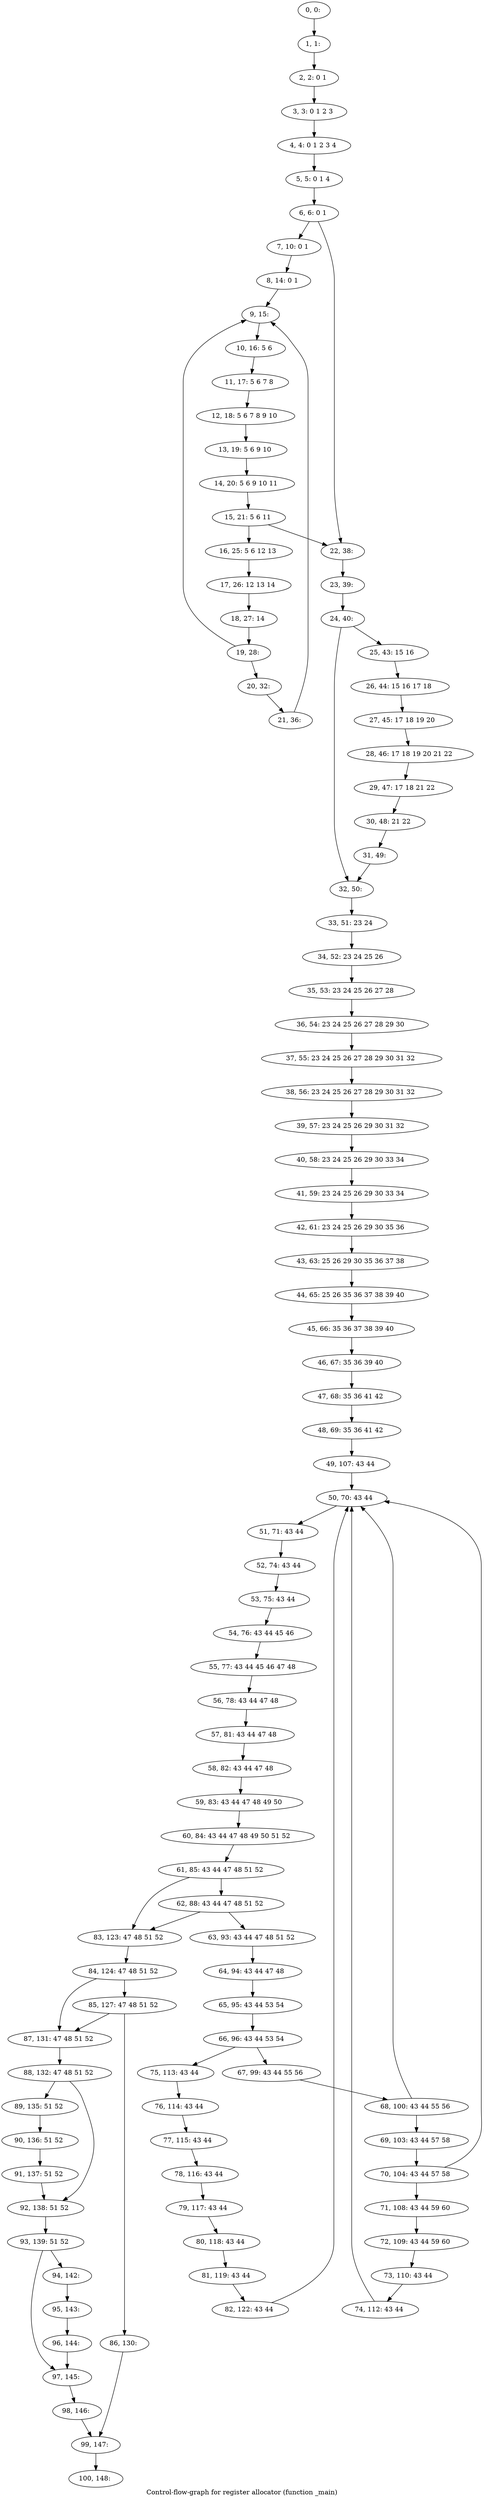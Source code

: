 digraph G {
graph [label="Control-flow-graph for register allocator (function _main)"]
0[label="0, 0: "];
1[label="1, 1: "];
2[label="2, 2: 0 1 "];
3[label="3, 3: 0 1 2 3 "];
4[label="4, 4: 0 1 2 3 4 "];
5[label="5, 5: 0 1 4 "];
6[label="6, 6: 0 1 "];
7[label="7, 10: 0 1 "];
8[label="8, 14: 0 1 "];
9[label="9, 15: "];
10[label="10, 16: 5 6 "];
11[label="11, 17: 5 6 7 8 "];
12[label="12, 18: 5 6 7 8 9 10 "];
13[label="13, 19: 5 6 9 10 "];
14[label="14, 20: 5 6 9 10 11 "];
15[label="15, 21: 5 6 11 "];
16[label="16, 25: 5 6 12 13 "];
17[label="17, 26: 12 13 14 "];
18[label="18, 27: 14 "];
19[label="19, 28: "];
20[label="20, 32: "];
21[label="21, 36: "];
22[label="22, 38: "];
23[label="23, 39: "];
24[label="24, 40: "];
25[label="25, 43: 15 16 "];
26[label="26, 44: 15 16 17 18 "];
27[label="27, 45: 17 18 19 20 "];
28[label="28, 46: 17 18 19 20 21 22 "];
29[label="29, 47: 17 18 21 22 "];
30[label="30, 48: 21 22 "];
31[label="31, 49: "];
32[label="32, 50: "];
33[label="33, 51: 23 24 "];
34[label="34, 52: 23 24 25 26 "];
35[label="35, 53: 23 24 25 26 27 28 "];
36[label="36, 54: 23 24 25 26 27 28 29 30 "];
37[label="37, 55: 23 24 25 26 27 28 29 30 31 32 "];
38[label="38, 56: 23 24 25 26 27 28 29 30 31 32 "];
39[label="39, 57: 23 24 25 26 29 30 31 32 "];
40[label="40, 58: 23 24 25 26 29 30 33 34 "];
41[label="41, 59: 23 24 25 26 29 30 33 34 "];
42[label="42, 61: 23 24 25 26 29 30 35 36 "];
43[label="43, 63: 25 26 29 30 35 36 37 38 "];
44[label="44, 65: 25 26 35 36 37 38 39 40 "];
45[label="45, 66: 35 36 37 38 39 40 "];
46[label="46, 67: 35 36 39 40 "];
47[label="47, 68: 35 36 41 42 "];
48[label="48, 69: 35 36 41 42 "];
49[label="49, 107: 43 44 "];
50[label="50, 70: 43 44 "];
51[label="51, 71: 43 44 "];
52[label="52, 74: 43 44 "];
53[label="53, 75: 43 44 "];
54[label="54, 76: 43 44 45 46 "];
55[label="55, 77: 43 44 45 46 47 48 "];
56[label="56, 78: 43 44 47 48 "];
57[label="57, 81: 43 44 47 48 "];
58[label="58, 82: 43 44 47 48 "];
59[label="59, 83: 43 44 47 48 49 50 "];
60[label="60, 84: 43 44 47 48 49 50 51 52 "];
61[label="61, 85: 43 44 47 48 51 52 "];
62[label="62, 88: 43 44 47 48 51 52 "];
63[label="63, 93: 43 44 47 48 51 52 "];
64[label="64, 94: 43 44 47 48 "];
65[label="65, 95: 43 44 53 54 "];
66[label="66, 96: 43 44 53 54 "];
67[label="67, 99: 43 44 55 56 "];
68[label="68, 100: 43 44 55 56 "];
69[label="69, 103: 43 44 57 58 "];
70[label="70, 104: 43 44 57 58 "];
71[label="71, 108: 43 44 59 60 "];
72[label="72, 109: 43 44 59 60 "];
73[label="73, 110: 43 44 "];
74[label="74, 112: 43 44 "];
75[label="75, 113: 43 44 "];
76[label="76, 114: 43 44 "];
77[label="77, 115: 43 44 "];
78[label="78, 116: 43 44 "];
79[label="79, 117: 43 44 "];
80[label="80, 118: 43 44 "];
81[label="81, 119: 43 44 "];
82[label="82, 122: 43 44 "];
83[label="83, 123: 47 48 51 52 "];
84[label="84, 124: 47 48 51 52 "];
85[label="85, 127: 47 48 51 52 "];
86[label="86, 130: "];
87[label="87, 131: 47 48 51 52 "];
88[label="88, 132: 47 48 51 52 "];
89[label="89, 135: 51 52 "];
90[label="90, 136: 51 52 "];
91[label="91, 137: 51 52 "];
92[label="92, 138: 51 52 "];
93[label="93, 139: 51 52 "];
94[label="94, 142: "];
95[label="95, 143: "];
96[label="96, 144: "];
97[label="97, 145: "];
98[label="98, 146: "];
99[label="99, 147: "];
100[label="100, 148: "];
0->1 ;
1->2 ;
2->3 ;
3->4 ;
4->5 ;
5->6 ;
6->7 ;
6->22 ;
7->8 ;
8->9 ;
9->10 ;
10->11 ;
11->12 ;
12->13 ;
13->14 ;
14->15 ;
15->16 ;
15->22 ;
16->17 ;
17->18 ;
18->19 ;
19->20 ;
19->9 ;
20->21 ;
21->9 ;
22->23 ;
23->24 ;
24->25 ;
24->32 ;
25->26 ;
26->27 ;
27->28 ;
28->29 ;
29->30 ;
30->31 ;
31->32 ;
32->33 ;
33->34 ;
34->35 ;
35->36 ;
36->37 ;
37->38 ;
38->39 ;
39->40 ;
40->41 ;
41->42 ;
42->43 ;
43->44 ;
44->45 ;
45->46 ;
46->47 ;
47->48 ;
48->49 ;
49->50 ;
50->51 ;
51->52 ;
52->53 ;
53->54 ;
54->55 ;
55->56 ;
56->57 ;
57->58 ;
58->59 ;
59->60 ;
60->61 ;
61->62 ;
61->83 ;
62->63 ;
62->83 ;
63->64 ;
64->65 ;
65->66 ;
66->67 ;
66->75 ;
67->68 ;
68->69 ;
68->50 ;
69->70 ;
70->71 ;
70->50 ;
71->72 ;
72->73 ;
73->74 ;
74->50 ;
75->76 ;
76->77 ;
77->78 ;
78->79 ;
79->80 ;
80->81 ;
81->82 ;
82->50 ;
83->84 ;
84->85 ;
84->87 ;
85->86 ;
85->87 ;
86->99 ;
87->88 ;
88->89 ;
88->92 ;
89->90 ;
90->91 ;
91->92 ;
92->93 ;
93->94 ;
93->97 ;
94->95 ;
95->96 ;
96->97 ;
97->98 ;
98->99 ;
99->100 ;
}
